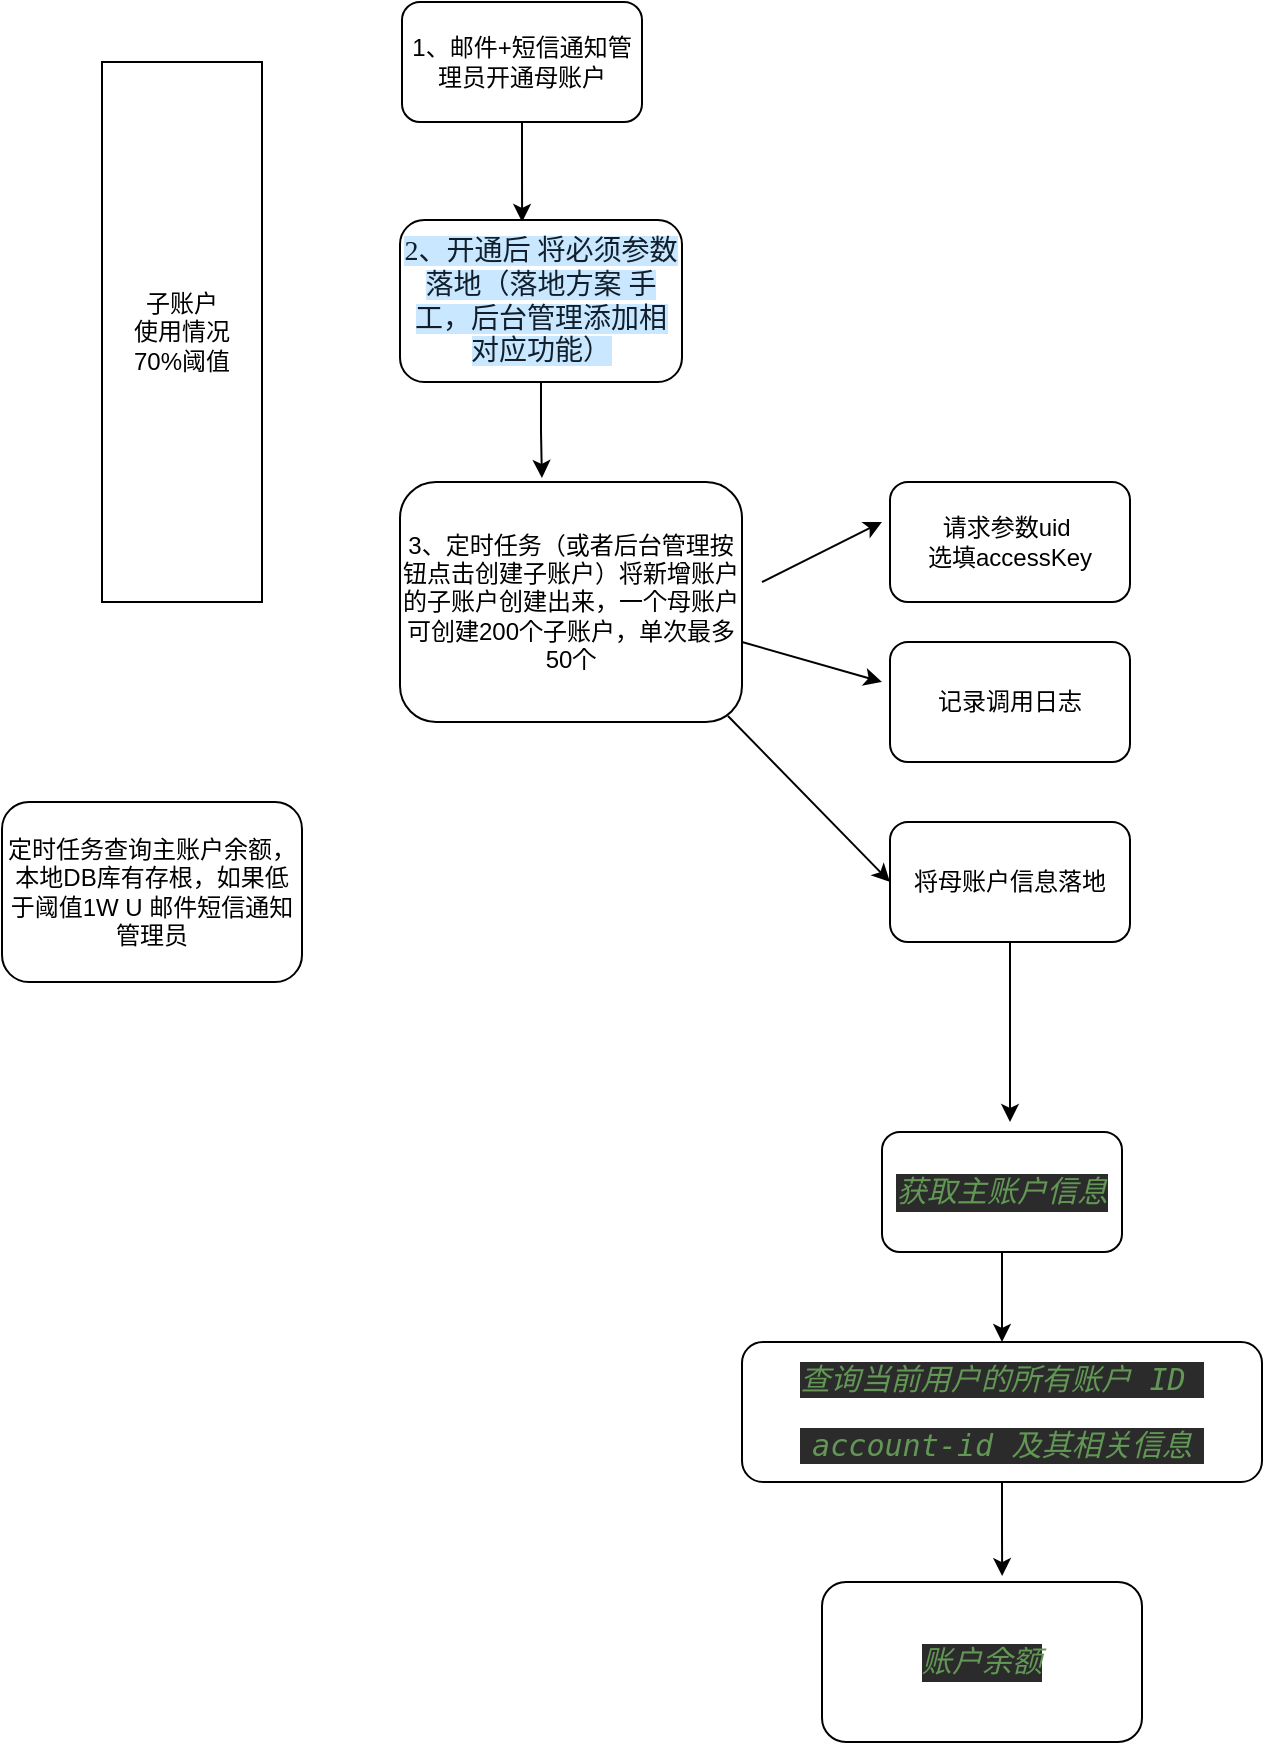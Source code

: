 <mxfile version="14.5.10" type="github"><diagram id="ylfLeXHYLdQykbzYp9l1" name="Page-1"><mxGraphModel dx="1823" dy="568" grid="1" gridSize="10" guides="1" tooltips="1" connect="1" arrows="1" fold="1" page="1" pageScale="1" pageWidth="827" pageHeight="1169" math="0" shadow="0"><root><mxCell id="0"/><mxCell id="1" parent="0"/><mxCell id="8jLzgj2ymKY-YOYgmzgF-1" value="子账户&lt;br&gt;使用情况&lt;br&gt;70%阈值" style="rounded=0;whiteSpace=wrap;html=1;" vertex="1" parent="1"><mxGeometry x="20" y="50" width="80" height="270" as="geometry"/></mxCell><mxCell id="8jLzgj2ymKY-YOYgmzgF-14" style="edgeStyle=orthogonalEdgeStyle;rounded=0;orthogonalLoop=1;jettySize=auto;html=1;entryX=0.433;entryY=0.012;entryDx=0;entryDy=0;entryPerimeter=0;" edge="1" parent="1" source="8jLzgj2ymKY-YOYgmzgF-2" target="8jLzgj2ymKY-YOYgmzgF-3"><mxGeometry relative="1" as="geometry"/></mxCell><mxCell id="8jLzgj2ymKY-YOYgmzgF-2" value="1、邮件+短信通知管理员开通母账户" style="rounded=1;whiteSpace=wrap;html=1;" vertex="1" parent="1"><mxGeometry x="170" y="20" width="120" height="60" as="geometry"/></mxCell><mxCell id="8jLzgj2ymKY-YOYgmzgF-15" style="edgeStyle=orthogonalEdgeStyle;rounded=0;orthogonalLoop=1;jettySize=auto;html=1;entryX=0.415;entryY=-0.017;entryDx=0;entryDy=0;entryPerimeter=0;" edge="1" parent="1" source="8jLzgj2ymKY-YOYgmzgF-3" target="8jLzgj2ymKY-YOYgmzgF-4"><mxGeometry relative="1" as="geometry"/></mxCell><mxCell id="8jLzgj2ymKY-YOYgmzgF-3" value="&lt;span style=&quot;color: rgb(17 , 31 , 44) ; font-family: &amp;#34;microsoft yahei ui&amp;#34; ; font-size: 14px ; text-align: left ; background-color: rgb(201 , 231 , 255)&quot;&gt;2、开通后 将必须参数落地（落地方案 手工，后台管理添加相对应功能）&lt;/span&gt;" style="rounded=1;whiteSpace=wrap;html=1;" vertex="1" parent="1"><mxGeometry x="169" y="129" width="141" height="81" as="geometry"/></mxCell><mxCell id="8jLzgj2ymKY-YOYgmzgF-4" value="3、定时任务（或者后台管理按钮点击创建子账户）将新增账户的子账户创建出来，一个母账户可创建200个子账户，单次最多50个" style="rounded=1;whiteSpace=wrap;html=1;" vertex="1" parent="1"><mxGeometry x="169" y="260" width="171" height="120" as="geometry"/></mxCell><mxCell id="8jLzgj2ymKY-YOYgmzgF-5" value="请求参数uid&amp;nbsp;&lt;br&gt;选填accessKey" style="rounded=1;whiteSpace=wrap;html=1;" vertex="1" parent="1"><mxGeometry x="414" y="260" width="120" height="60" as="geometry"/></mxCell><mxCell id="8jLzgj2ymKY-YOYgmzgF-6" value="记录调用日志" style="rounded=1;whiteSpace=wrap;html=1;" vertex="1" parent="1"><mxGeometry x="414" y="340" width="120" height="60" as="geometry"/></mxCell><mxCell id="8jLzgj2ymKY-YOYgmzgF-19" style="edgeStyle=orthogonalEdgeStyle;rounded=0;orthogonalLoop=1;jettySize=auto;html=1;" edge="1" parent="1" source="8jLzgj2ymKY-YOYgmzgF-7"><mxGeometry relative="1" as="geometry"><mxPoint x="474" y="580" as="targetPoint"/></mxGeometry></mxCell><mxCell id="8jLzgj2ymKY-YOYgmzgF-7" value="将母账户信息落地" style="rounded=1;whiteSpace=wrap;html=1;" vertex="1" parent="1"><mxGeometry x="414" y="430" width="120" height="60" as="geometry"/></mxCell><mxCell id="8jLzgj2ymKY-YOYgmzgF-8" value="" style="endArrow=classic;html=1;" edge="1" parent="1"><mxGeometry width="50" height="50" relative="1" as="geometry"><mxPoint x="350" y="310" as="sourcePoint"/><mxPoint x="410" y="280" as="targetPoint"/></mxGeometry></mxCell><mxCell id="8jLzgj2ymKY-YOYgmzgF-9" value="" style="endArrow=classic;html=1;" edge="1" parent="1"><mxGeometry width="50" height="50" relative="1" as="geometry"><mxPoint x="340" y="340" as="sourcePoint"/><mxPoint x="410" y="360" as="targetPoint"/><Array as="points"><mxPoint x="340" y="340"/></Array></mxGeometry></mxCell><mxCell id="8jLzgj2ymKY-YOYgmzgF-10" value="" style="endArrow=classic;html=1;exitX=0.959;exitY=0.975;exitDx=0;exitDy=0;exitPerimeter=0;" edge="1" parent="1" source="8jLzgj2ymKY-YOYgmzgF-4"><mxGeometry width="50" height="50" relative="1" as="geometry"><mxPoint x="364" y="510" as="sourcePoint"/><mxPoint x="414" y="460" as="targetPoint"/></mxGeometry></mxCell><mxCell id="8jLzgj2ymKY-YOYgmzgF-11" value="定时任务查询主账户余额，本地DB库有存根，如果低于阈值1W U 邮件短信通知管理员" style="rounded=1;whiteSpace=wrap;html=1;" vertex="1" parent="1"><mxGeometry x="-30" y="420" width="150" height="90" as="geometry"/></mxCell><mxCell id="8jLzgj2ymKY-YOYgmzgF-20" style="edgeStyle=orthogonalEdgeStyle;rounded=0;orthogonalLoop=1;jettySize=auto;html=1;entryX=0.5;entryY=0;entryDx=0;entryDy=0;" edge="1" parent="1" source="8jLzgj2ymKY-YOYgmzgF-16" target="8jLzgj2ymKY-YOYgmzgF-17"><mxGeometry relative="1" as="geometry"/></mxCell><mxCell id="8jLzgj2ymKY-YOYgmzgF-16" value="&lt;pre style=&quot;background-color: #2b2b2b ; color: #a9b7c6 ; font-family: &amp;#34;宋体&amp;#34; , monospace ; font-size: 11.3pt&quot;&gt;&lt;span style=&quot;color: #629755 ; font-style: italic&quot;&gt;获取主账户信息&lt;/span&gt;&lt;/pre&gt;" style="rounded=1;whiteSpace=wrap;html=1;" vertex="1" parent="1"><mxGeometry x="410" y="585" width="120" height="60" as="geometry"/></mxCell><mxCell id="8jLzgj2ymKY-YOYgmzgF-21" style="edgeStyle=orthogonalEdgeStyle;rounded=0;orthogonalLoop=1;jettySize=auto;html=1;entryX=0.563;entryY=-0.037;entryDx=0;entryDy=0;entryPerimeter=0;" edge="1" parent="1" source="8jLzgj2ymKY-YOYgmzgF-17" target="8jLzgj2ymKY-YOYgmzgF-18"><mxGeometry relative="1" as="geometry"/></mxCell><mxCell id="8jLzgj2ymKY-YOYgmzgF-17" value="&lt;pre style=&quot;background-color: #2b2b2b ; color: #a9b7c6 ; font-family: &amp;#34;宋体&amp;#34; , monospace ; font-size: 11.3pt&quot;&gt;&lt;span style=&quot;color: #629755 ; font-style: italic&quot;&gt;查询当前用户的所有账户 &lt;/span&gt;&lt;span style=&quot;color: #629755 ; font-style: italic ; font-family: &amp;#34;consolas&amp;#34; , monospace&quot;&gt;ID &lt;/span&gt;&lt;/pre&gt;&lt;pre style=&quot;background-color: #2b2b2b ; color: #a9b7c6 ; font-family: &amp;#34;宋体&amp;#34; , monospace ; font-size: 11.3pt&quot;&gt;&lt;span style=&quot;color: #629755 ; font-style: italic ; font-family: &amp;#34;consolas&amp;#34; , monospace&quot;&gt;account-id &lt;/span&gt;&lt;span style=&quot;color: #629755 ; font-style: italic&quot;&gt;及其相关信息&lt;/span&gt;&lt;/pre&gt;" style="rounded=1;whiteSpace=wrap;html=1;" vertex="1" parent="1"><mxGeometry x="340" y="690" width="260" height="70" as="geometry"/></mxCell><mxCell id="8jLzgj2ymKY-YOYgmzgF-18" value="&lt;pre style=&quot;background-color: rgb(43 , 43 , 43) ; font-family: , monospace ; font-size: 11.3pt ; color: rgb(169 , 183 , 198)&quot;&gt;&lt;span style=&quot;color: #629755 ; font-style: italic&quot;&gt;账户余额&lt;/span&gt;&lt;/pre&gt;" style="rounded=1;whiteSpace=wrap;html=1;" vertex="1" parent="1"><mxGeometry x="380" y="810" width="160" height="80" as="geometry"/></mxCell></root></mxGraphModel></diagram></mxfile>